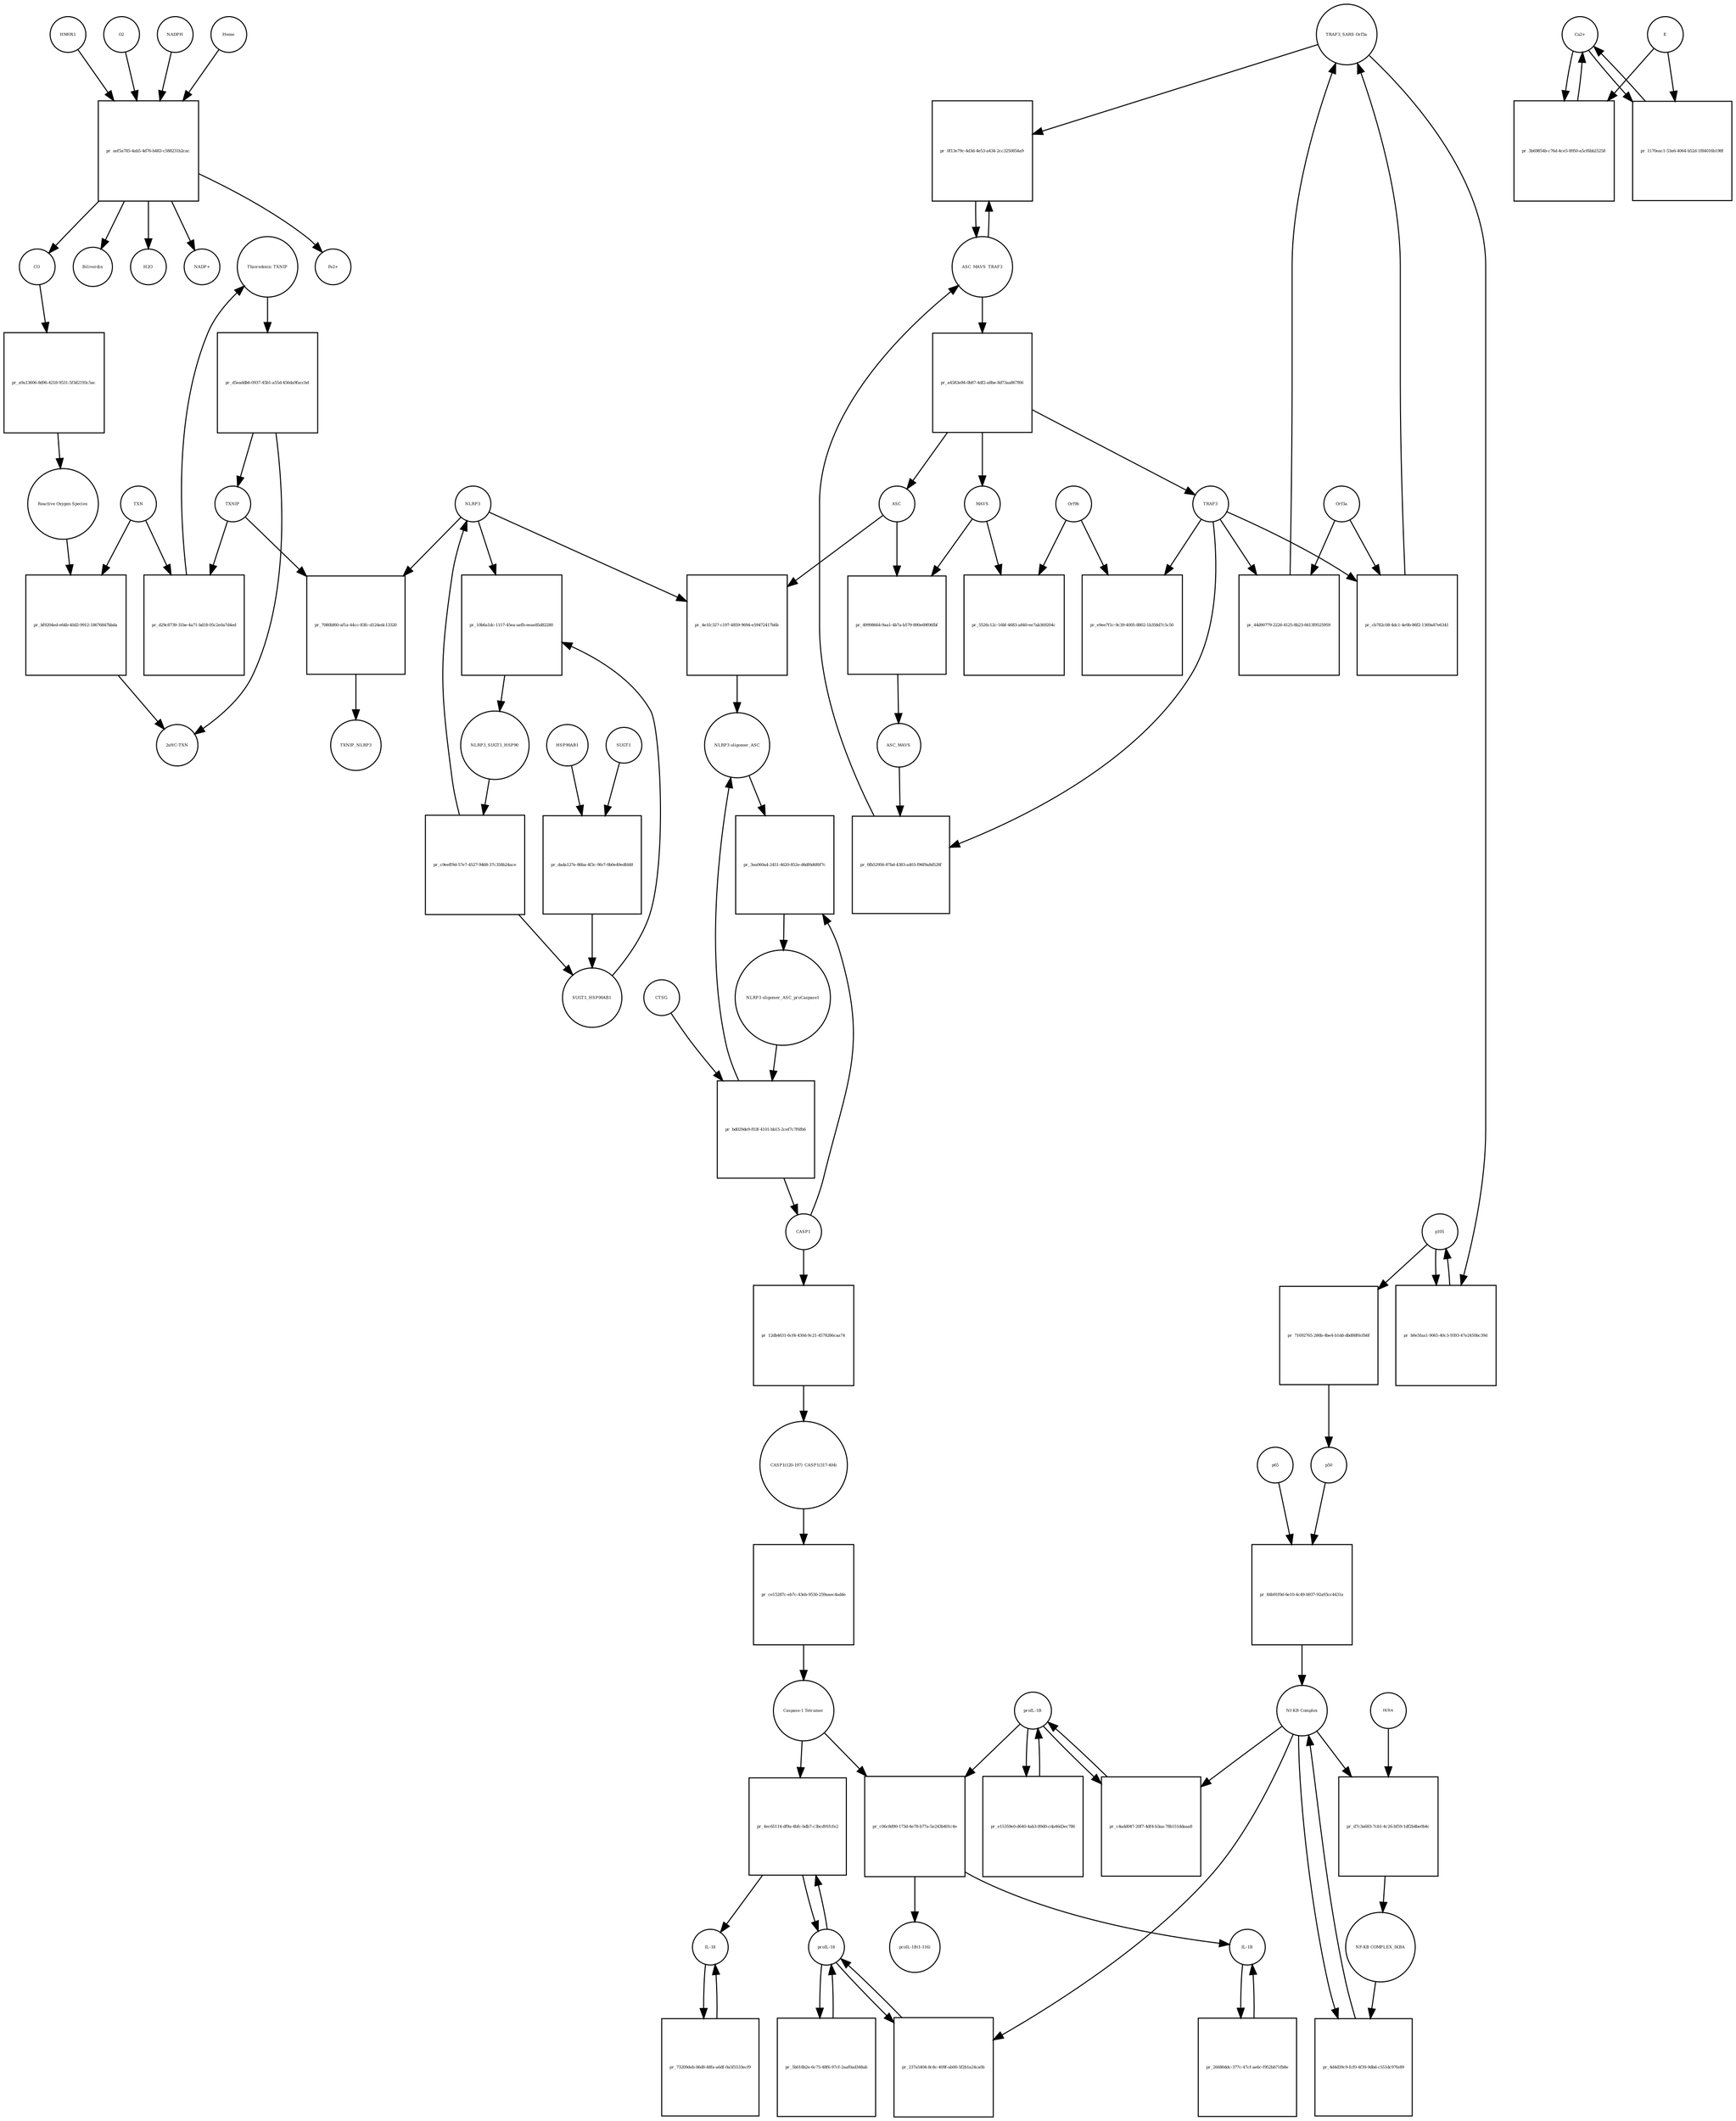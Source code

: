 strict digraph  {
Thioredoxin_TXNIP [annotation="urn_miriam_uniprot_P10599|urn_miriam_uniprot_Q9H3M7", bipartite=0, cls=complex, fontsize=4, label=Thioredoxin_TXNIP, shape=circle];
"pr_d5eaddb6-0937-45b1-a55d-456da9faccbd" [annotation="", bipartite=1, cls=process, fontsize=4, label="pr_d5eaddb6-0937-45b1-a55d-456da9faccbd", shape=square];
TXNIP [annotation=urn_miriam_uniprot_Q9H3M7, bipartite=0, cls=macromolecule, fontsize=4, label=TXNIP, shape=circle];
"2xHC-TXN" [annotation=urn_miriam_uniprot_P10599, bipartite=0, cls=macromolecule, fontsize=4, label="2xHC-TXN", shape=circle];
TXN [annotation=urn_miriam_uniprot_P10599, bipartite=0, cls=macromolecule, fontsize=4, label=TXN, shape=circle];
"pr_bf9204ed-e64b-40d2-9912-18676847bbda" [annotation="", bipartite=1, cls=process, fontsize=4, label="pr_bf9204ed-e64b-40d2-9912-18676847bbda", shape=square];
"Reactive Oxygen Species" [annotation="urn_miriam_obo.chebi_CHEBI%3A26523", bipartite=0, cls="simple chemical", fontsize=4, label="Reactive Oxygen Species", shape=circle];
"pr_d29c8739-31be-4a71-bd18-05c2e0a7d4ed" [annotation="", bipartite=1, cls=process, fontsize=4, label="pr_d29c8739-31be-4a71-bd18-05c2e0a7d4ed", shape=square];
HSP90AB1 [annotation=urn_miriam_uniprot_P08238, bipartite=0, cls=macromolecule, fontsize=4, label=HSP90AB1, shape=circle];
"pr_dada127e-86ba-4f3c-9fe7-0b0e49edfd48" [annotation="", bipartite=1, cls=process, fontsize=4, label="pr_dada127e-86ba-4f3c-9fe7-0b0e49edfd48", shape=square];
SUGT1 [annotation=urn_miriam_uniprot_Q9Y2Z0, bipartite=0, cls=macromolecule, fontsize=4, label=SUGT1, shape=circle];
SUGT1_HSP90AB1 [annotation="urn_miriam_uniprot_P08238|urn_miriam_uniprot_Q9Y2Z0", bipartite=0, cls=complex, fontsize=4, label=SUGT1_HSP90AB1, shape=circle];
NLRP3 [annotation=urn_miriam_uniprot_Q96P20, bipartite=0, cls=macromolecule, fontsize=4, label=NLRP3, shape=circle];
"pr_7080bf60-af1a-44cc-83fc-d124edc13320" [annotation="", bipartite=1, cls=process, fontsize=4, label="pr_7080bf60-af1a-44cc-83fc-d124edc13320", shape=square];
TXNIP_NLRP3 [annotation="urn_miriam_uniprot_Q9H3M7|urn_miriam_uniprot_Q96P20", bipartite=0, cls=complex, fontsize=4, label=TXNIP_NLRP3, shape=circle];
"NLRP3 oligomer_ASC_proCaspase1" [annotation="urn_miriam_uniprot_P29466|urn_miriam_uniprot_Q9ULZ3|urn_miriam_uniprot_Q96P20", bipartite=0, cls=complex, fontsize=4, label="NLRP3 oligomer_ASC_proCaspase1", shape=circle];
"pr_bd029de9-f03f-4101-bb15-2cef7c7f6fb6" [annotation="", bipartite=1, cls=process, fontsize=4, label="pr_bd029de9-f03f-4101-bb15-2cef7c7f6fb6", shape=square];
CASP1 [annotation=urn_miriam_uniprot_P29466, bipartite=0, cls=macromolecule, fontsize=4, label=CASP1, shape=circle];
CTSG [annotation=urn_miriam_uniprot_P08311, bipartite=0, cls=macromolecule, fontsize=4, label=CTSG, shape=circle];
"NLRP3 oligomer_ASC" [annotation="urn_miriam_uniprot_Q9ULZ3|urn_miriam_uniprot_Q96P20", bipartite=0, cls=complex, fontsize=4, label="NLRP3 oligomer_ASC", shape=circle];
"pr_12db4631-6cf4-430d-9c21-4578286caa74" [annotation="", bipartite=1, cls=process, fontsize=4, label="pr_12db4631-6cf4-430d-9c21-4578286caa74", shape=square];
"CASP1(120-197)_CASP1(317-404)" [annotation=urn_miriam_uniprot_P29466, bipartite=0, cls=complex, fontsize=4, label="CASP1(120-197)_CASP1(317-404)", shape=circle];
"pr_ce15287c-eb7c-43eb-9530-259aaec4ad4e" [annotation="", bipartite=1, cls=process, fontsize=4, label="pr_ce15287c-eb7c-43eb-9530-259aaec4ad4e", shape=square];
"Caspase-1 Tetramer" [annotation=urn_miriam_uniprot_P29466, bipartite=0, cls="complex multimer", fontsize=4, label="Caspase-1 Tetramer", shape=circle];
"proIL-1B" [annotation=urn_miriam_uniprot_P01584, bipartite=0, cls=macromolecule, fontsize=4, label="proIL-1B", shape=circle];
"pr_c06c8d90-173d-4e78-b77a-5e243b401c4e" [annotation="", bipartite=1, cls=process, fontsize=4, label="pr_c06c8d90-173d-4e78-b77a-5e243b401c4e", shape=square];
"IL-1B" [annotation=urn_miriam_uniprot_P01584, bipartite=0, cls=macromolecule, fontsize=4, label="IL-1B", shape=circle];
"proIL-1B(1-116)" [annotation=urn_miriam_uniprot_P01584, bipartite=0, cls=macromolecule, fontsize=4, label="proIL-1B(1-116)", shape=circle];
"pr_26680ddc-377c-47cf-ae6c-f952bb71fb8e" [annotation="", bipartite=1, cls="omitted process", fontsize=4, label="pr_26680ddc-377c-47cf-ae6c-f952bb71fb8e", shape=square];
"proIL-18" [annotation=urn_miriam_uniprot_Q14116, bipartite=0, cls=macromolecule, fontsize=4, label="proIL-18", shape=circle];
"pr_4ec65114-df9a-4bfc-bdb7-c3bcd91fcfe2" [annotation="", bipartite=1, cls=process, fontsize=4, label="pr_4ec65114-df9a-4bfc-bdb7-c3bcd91fcfe2", shape=square];
"IL-18" [annotation=urn_miriam_uniprot_Q14116, bipartite=0, cls=macromolecule, fontsize=4, label="IL-18", shape=circle];
"pr_73209deb-06d8-48fa-a6df-0a5f5533ecf9" [annotation="", bipartite=1, cls="omitted process", fontsize=4, label="pr_73209deb-06d8-48fa-a6df-0a5f5533ecf9", shape=square];
"pr_3ea060a4-2451-4620-852e-d6df6d6f6f7c" [annotation="", bipartite=1, cls=process, fontsize=4, label="pr_3ea060a4-2451-4620-852e-d6df6d6f6f7c", shape=square];
"pr_c4add047-20f7-4df4-b3aa-78b151ddaaa8" [annotation="", bipartite=1, cls=process, fontsize=4, label="pr_c4add047-20f7-4df4-b3aa-78b151ddaaa8", shape=square];
"Nf-KB Complex" [annotation="urn_miriam_uniprot_P19838|urn_miriam_uniprot_Q00653", bipartite=0, cls=complex, fontsize=4, label="Nf-KB Complex", shape=circle];
"pr_237a5404-8c8c-409f-ab00-5f2b1a24ca0b" [annotation="", bipartite=1, cls=process, fontsize=4, label="pr_237a5404-8c8c-409f-ab00-5f2b1a24ca0b", shape=square];
p50 [annotation=urn_miriam_uniprot_P19838, bipartite=0, cls=macromolecule, fontsize=4, label=p50, shape=circle];
"pr_84b91f0d-6e10-4c49-b937-92a93cc4431a" [annotation="", bipartite=1, cls=process, fontsize=4, label="pr_84b91f0d-6e10-4c49-b937-92a93cc4431a", shape=square];
p65 [annotation=urn_miriam_uniprot_Q00653, bipartite=0, cls=macromolecule, fontsize=4, label=p65, shape=circle];
Orf3a [annotation="urn_miriam_uniprot_P59632|urn_miriam_taxonomy_694009", bipartite=0, cls=macromolecule, fontsize=4, label=Orf3a, shape=circle];
"pr_cb782c08-4dc1-4e9b-86f2-1369a87e6341" [annotation="", bipartite=1, cls=process, fontsize=4, label="pr_cb782c08-4dc1-4e9b-86f2-1369a87e6341", shape=square];
TRAF3 [annotation=urn_miriam_uniprot_Q13114, bipartite=0, cls=macromolecule, fontsize=4, label=TRAF3, shape=circle];
"TRAF3_SARS Orf3a" [annotation="urn_miriam_uniprot_P59632|urn_miriam_uniprot_Q13114|urn_miriam_taxonomy_694009", bipartite=0, cls=complex, fontsize=4, label="TRAF3_SARS Orf3a", shape=circle];
p105 [annotation=urn_miriam_uniprot_P19838, bipartite=0, cls=macromolecule, fontsize=4, label=p105, shape=circle];
"pr_71692765-286b-4be4-b1dd-dbd88f6cfb6f" [annotation="", bipartite=1, cls="omitted process", fontsize=4, label="pr_71692765-286b-4be4-b1dd-dbd88f6cfb6f", shape=square];
ASC [annotation=urn_miriam_uniprot_Q9ULZ3, bipartite=0, cls=macromolecule, fontsize=4, label=ASC, shape=circle];
"pr_4e1fc327-c197-4859-9694-e59472417b6b" [annotation="", bipartite=1, cls=process, fontsize=4, label="pr_4e1fc327-c197-4859-9694-e59472417b6b", shape=square];
IKBA [annotation="", bipartite=0, cls=macromolecule, fontsize=4, label=IKBA, shape=circle];
"pr_d7c3a683-7cb1-4c26-bf59-1df2b4be0b4c" [annotation="", bipartite=1, cls=process, fontsize=4, label="pr_d7c3a683-7cb1-4c26-bf59-1df2b4be0b4c", shape=square];
"NF-KB COMPLEX_IKBA" [annotation=urn_miriam_uniprot_P19838, bipartite=0, cls=complex, fontsize=4, label="NF-KB COMPLEX_IKBA", shape=circle];
"pr_4d4d39c9-fcf0-4f39-9dbd-c551dc97fe89" [annotation="", bipartite=1, cls=process, fontsize=4, label="pr_4d4d39c9-fcf0-4f39-9dbd-c551dc97fe89", shape=square];
NLRP3_SUGT1_HSP90 [annotation="urn_miriam_uniprot_P08238|urn_miriam_uniprot_Q96P20|urn_miriam_uniprot_Q9Y2Z0", bipartite=0, cls=complex, fontsize=4, label=NLRP3_SUGT1_HSP90, shape=circle];
"pr_c9eeff9d-57e7-4527-9468-37c358b24ace" [annotation="", bipartite=1, cls="omitted process", fontsize=4, label="pr_c9eeff9d-57e7-4527-9468-37c358b24ace", shape=square];
"pr_49998664-9aa1-4b7a-b579-890e69f06fbf" [annotation="", bipartite=1, cls=process, fontsize=4, label="pr_49998664-9aa1-4b7a-b579-890e69f06fbf", shape=square];
ASC_MAVS [annotation=urn_miriam_uniprot_Q9ULZ3, bipartite=0, cls=complex, fontsize=4, label=ASC_MAVS, shape=circle];
MAVS [annotation=urn_miriam_uniprot_Q7Z434, bipartite=0, cls=macromolecule, fontsize=4, label=MAVS, shape=circle];
"pr_0fb52956-87bd-4383-a403-f96f9a8d528f" [annotation="", bipartite=1, cls=process, fontsize=4, label="pr_0fb52956-87bd-4383-a403-f96f9a8d528f", shape=square];
ASC_MAVS_TRAF3 [annotation="urn_miriam_pubmed_25847972|urn_miriam_uniprot_Q9ULZ3|urn_miriam_uniprot_Q13114", bipartite=0, cls=complex, fontsize=4, label=ASC_MAVS_TRAF3, shape=circle];
"pr_a4583e84-0b87-4df2-a8be-8d73aa867f66" [annotation="", bipartite=1, cls=process, fontsize=4, label="pr_a4583e84-0b87-4df2-a8be-8d73aa867f66", shape=square];
"pr_0f13e79c-4d3d-4e53-a434-2cc3250854a9" [annotation="", bipartite=1, cls="omitted process", fontsize=4, label="pr_0f13e79c-4d3d-4e53-a434-2cc3250854a9", shape=square];
"pr_10b6a1dc-1117-45ea-aefb-eeae85d82280" [annotation="", bipartite=1, cls=process, fontsize=4, label="pr_10b6a1dc-1117-45ea-aefb-eeae85d82280", shape=square];
"pr_e15359e0-d640-4ab3-89d0-cda46d3ec786" [annotation="", bipartite=1, cls=process, fontsize=4, label="pr_e15359e0-d640-4ab3-89d0-cda46d3ec786", shape=square];
"pr_5b018b2e-6c75-48f6-97cf-2aaf0ad348ab" [annotation="", bipartite=1, cls=process, fontsize=4, label="pr_5b018b2e-6c75-48f6-97cf-2aaf0ad348ab", shape=square];
"Ca2+" [annotation="urn_miriam_obo.chebi_CHEBI%3A29108", bipartite=0, cls="simple chemical", fontsize=4, label="Ca2+", shape=circle];
"pr_3b69854b-c76d-4ce5-8950-a5cf6bb25258" [annotation="", bipartite=1, cls=process, fontsize=4, label="pr_3b69854b-c76d-4ce5-8950-a5cf6bb25258", shape=square];
E [annotation="urn_miriam_uniprot_P59637|urn_miriam_taxonomy_694009", bipartite=0, cls=macromolecule, fontsize=4, label=E, shape=circle];
"pr_1170eac1-53a6-4064-b52d-1f84016b198f" [annotation="", bipartite=1, cls=process, fontsize=4, label="pr_1170eac1-53a6-4064-b52d-1f84016b198f", shape=square];
"pr_44d90779-2226-4125-8b23-6613f9525959" [annotation="", bipartite=1, cls=process, fontsize=4, label="pr_44d90779-2226-4125-8b23-6613f9525959", shape=square];
"pr_b0e5faa1-9065-40c3-9393-47e2450bc39d" [annotation="", bipartite=1, cls="omitted process", fontsize=4, label="pr_b0e5faa1-9065-40c3-9393-47e2450bc39d", shape=square];
Heme [annotation="urn_miriam_obo.chebi_CHEBI%3A30413", bipartite=0, cls="simple chemical", fontsize=4, label=Heme, shape=circle];
"pr_aef5a785-4ab5-4d76-b483-c588231b2cac" [annotation="", bipartite=1, cls=process, fontsize=4, label="pr_aef5a785-4ab5-4d76-b483-c588231b2cac", shape=square];
Biliverdin [annotation="urn_miriam_obo.chebi_CHEBI%3A17033", bipartite=0, cls="simple chemical", fontsize=4, label=Biliverdin, shape=circle];
HMOX1 [annotation=urn_miriam_uniprot_P09601, bipartite=0, cls=macromolecule, fontsize=4, label=HMOX1, shape=circle];
O2 [annotation="urn_miriam_obo.chebi_CHEBI%3A15379", bipartite=0, cls="simple chemical", fontsize=4, label=O2, shape=circle];
NADPH [annotation="urn_miriam_obo.chebi_CHEBI%3A16474", bipartite=0, cls="simple chemical", fontsize=4, label=NADPH, shape=circle];
H2O [annotation="urn_miriam_obo.chebi_CHEBI%3A15377", bipartite=0, cls="simple chemical", fontsize=4, label=H2O, shape=circle];
"NADP+" [annotation="urn_miriam_obo.chebi_CHEBI%3A18009", bipartite=0, cls="simple chemical", fontsize=4, label="NADP+", shape=circle];
CO [annotation="urn_miriam_obo.chebi_CHEBI%3A17245", bipartite=0, cls="simple chemical", fontsize=4, label=CO, shape=circle];
"Fe2+" [annotation="urn_miriam_obo.chebi_CHEBI%3A29033", bipartite=0, cls="simple chemical", fontsize=4, label="Fe2+", shape=circle];
"pr_a9a13606-8d96-4218-9531-5f3d2193c5ac" [annotation="", bipartite=1, cls=process, fontsize=4, label="pr_a9a13606-8d96-4218-9531-5f3d2193c5ac", shape=square];
"pr_5526c12c-16bf-4683-a840-ee7ab369204c" [annotation="", bipartite=1, cls=process, fontsize=4, label="pr_5526c12c-16bf-4683-a840-ee7ab369204c", shape=square];
Orf9b [annotation="urn_miriam_taxonomy_694009|urn_miriam_uniprot_P59636", bipartite=0, cls=macromolecule, fontsize=4, label=Orf9b, shape=circle];
"pr_e9ee7f1c-9c39-4005-8802-1b358d7c5c50" [annotation="", bipartite=1, cls=process, fontsize=4, label="pr_e9ee7f1c-9c39-4005-8802-1b358d7c5c50", shape=square];
Thioredoxin_TXNIP -> "pr_d5eaddb6-0937-45b1-a55d-456da9faccbd"  [annotation="", interaction_type=consumption];
"pr_d5eaddb6-0937-45b1-a55d-456da9faccbd" -> TXNIP  [annotation="", interaction_type=production];
"pr_d5eaddb6-0937-45b1-a55d-456da9faccbd" -> "2xHC-TXN"  [annotation="", interaction_type=production];
TXNIP -> "pr_d29c8739-31be-4a71-bd18-05c2e0a7d4ed"  [annotation="", interaction_type=consumption];
TXNIP -> "pr_7080bf60-af1a-44cc-83fc-d124edc13320"  [annotation="", interaction_type=consumption];
TXN -> "pr_bf9204ed-e64b-40d2-9912-18676847bbda"  [annotation="", interaction_type=consumption];
TXN -> "pr_d29c8739-31be-4a71-bd18-05c2e0a7d4ed"  [annotation="", interaction_type=consumption];
"pr_bf9204ed-e64b-40d2-9912-18676847bbda" -> "2xHC-TXN"  [annotation="", interaction_type=production];
"Reactive Oxygen Species" -> "pr_bf9204ed-e64b-40d2-9912-18676847bbda"  [annotation="", interaction_type="necessary stimulation"];
"pr_d29c8739-31be-4a71-bd18-05c2e0a7d4ed" -> Thioredoxin_TXNIP  [annotation="", interaction_type=production];
HSP90AB1 -> "pr_dada127e-86ba-4f3c-9fe7-0b0e49edfd48"  [annotation="", interaction_type=consumption];
"pr_dada127e-86ba-4f3c-9fe7-0b0e49edfd48" -> SUGT1_HSP90AB1  [annotation="", interaction_type=production];
SUGT1 -> "pr_dada127e-86ba-4f3c-9fe7-0b0e49edfd48"  [annotation="", interaction_type=consumption];
SUGT1_HSP90AB1 -> "pr_10b6a1dc-1117-45ea-aefb-eeae85d82280"  [annotation="", interaction_type=consumption];
NLRP3 -> "pr_7080bf60-af1a-44cc-83fc-d124edc13320"  [annotation="", interaction_type=consumption];
NLRP3 -> "pr_4e1fc327-c197-4859-9694-e59472417b6b"  [annotation="", interaction_type=consumption];
NLRP3 -> "pr_10b6a1dc-1117-45ea-aefb-eeae85d82280"  [annotation="", interaction_type=consumption];
"pr_7080bf60-af1a-44cc-83fc-d124edc13320" -> TXNIP_NLRP3  [annotation="", interaction_type=production];
"NLRP3 oligomer_ASC_proCaspase1" -> "pr_bd029de9-f03f-4101-bb15-2cef7c7f6fb6"  [annotation="", interaction_type=consumption];
"pr_bd029de9-f03f-4101-bb15-2cef7c7f6fb6" -> CASP1  [annotation="", interaction_type=production];
"pr_bd029de9-f03f-4101-bb15-2cef7c7f6fb6" -> "NLRP3 oligomer_ASC"  [annotation="", interaction_type=production];
CASP1 -> "pr_12db4631-6cf4-430d-9c21-4578286caa74"  [annotation="", interaction_type=consumption];
CASP1 -> "pr_3ea060a4-2451-4620-852e-d6df6d6f6f7c"  [annotation="", interaction_type=consumption];
CTSG -> "pr_bd029de9-f03f-4101-bb15-2cef7c7f6fb6"  [annotation="", interaction_type=catalysis];
"NLRP3 oligomer_ASC" -> "pr_3ea060a4-2451-4620-852e-d6df6d6f6f7c"  [annotation="", interaction_type=consumption];
"pr_12db4631-6cf4-430d-9c21-4578286caa74" -> "CASP1(120-197)_CASP1(317-404)"  [annotation="", interaction_type=production];
"CASP1(120-197)_CASP1(317-404)" -> "pr_ce15287c-eb7c-43eb-9530-259aaec4ad4e"  [annotation="", interaction_type=consumption];
"pr_ce15287c-eb7c-43eb-9530-259aaec4ad4e" -> "Caspase-1 Tetramer"  [annotation="", interaction_type=production];
"Caspase-1 Tetramer" -> "pr_c06c8d90-173d-4e78-b77a-5e243b401c4e"  [annotation="", interaction_type=catalysis];
"Caspase-1 Tetramer" -> "pr_4ec65114-df9a-4bfc-bdb7-c3bcd91fcfe2"  [annotation="", interaction_type=catalysis];
"proIL-1B" -> "pr_c06c8d90-173d-4e78-b77a-5e243b401c4e"  [annotation="", interaction_type=consumption];
"proIL-1B" -> "pr_c4add047-20f7-4df4-b3aa-78b151ddaaa8"  [annotation="", interaction_type=consumption];
"proIL-1B" -> "pr_e15359e0-d640-4ab3-89d0-cda46d3ec786"  [annotation="", interaction_type=consumption];
"pr_c06c8d90-173d-4e78-b77a-5e243b401c4e" -> "IL-1B"  [annotation="", interaction_type=production];
"pr_c06c8d90-173d-4e78-b77a-5e243b401c4e" -> "proIL-1B(1-116)"  [annotation="", interaction_type=production];
"IL-1B" -> "pr_26680ddc-377c-47cf-ae6c-f952bb71fb8e"  [annotation="", interaction_type=consumption];
"pr_26680ddc-377c-47cf-ae6c-f952bb71fb8e" -> "IL-1B"  [annotation="", interaction_type=production];
"proIL-18" -> "pr_4ec65114-df9a-4bfc-bdb7-c3bcd91fcfe2"  [annotation="", interaction_type=consumption];
"proIL-18" -> "pr_237a5404-8c8c-409f-ab00-5f2b1a24ca0b"  [annotation="", interaction_type=consumption];
"proIL-18" -> "pr_5b018b2e-6c75-48f6-97cf-2aaf0ad348ab"  [annotation="", interaction_type=consumption];
"pr_4ec65114-df9a-4bfc-bdb7-c3bcd91fcfe2" -> "IL-18"  [annotation="", interaction_type=production];
"pr_4ec65114-df9a-4bfc-bdb7-c3bcd91fcfe2" -> "proIL-18"  [annotation="", interaction_type=production];
"IL-18" -> "pr_73209deb-06d8-48fa-a6df-0a5f5533ecf9"  [annotation="", interaction_type=consumption];
"pr_73209deb-06d8-48fa-a6df-0a5f5533ecf9" -> "IL-18"  [annotation="", interaction_type=production];
"pr_3ea060a4-2451-4620-852e-d6df6d6f6f7c" -> "NLRP3 oligomer_ASC_proCaspase1"  [annotation="", interaction_type=production];
"pr_c4add047-20f7-4df4-b3aa-78b151ddaaa8" -> "proIL-1B"  [annotation="", interaction_type=production];
"Nf-KB Complex" -> "pr_c4add047-20f7-4df4-b3aa-78b151ddaaa8"  [annotation=urn_miriam_pubmed_31034780, interaction_type=catalysis];
"Nf-KB Complex" -> "pr_237a5404-8c8c-409f-ab00-5f2b1a24ca0b"  [annotation=urn_miriam_pubmed_31034780, interaction_type=catalysis];
"Nf-KB Complex" -> "pr_d7c3a683-7cb1-4c26-bf59-1df2b4be0b4c"  [annotation="", interaction_type=consumption];
"Nf-KB Complex" -> "pr_4d4d39c9-fcf0-4f39-9dbd-c551dc97fe89"  [annotation="", interaction_type=consumption];
"pr_237a5404-8c8c-409f-ab00-5f2b1a24ca0b" -> "proIL-18"  [annotation="", interaction_type=production];
p50 -> "pr_84b91f0d-6e10-4c49-b937-92a93cc4431a"  [annotation="", interaction_type=consumption];
"pr_84b91f0d-6e10-4c49-b937-92a93cc4431a" -> "Nf-KB Complex"  [annotation="", interaction_type=production];
p65 -> "pr_84b91f0d-6e10-4c49-b937-92a93cc4431a"  [annotation="", interaction_type=consumption];
Orf3a -> "pr_cb782c08-4dc1-4e9b-86f2-1369a87e6341"  [annotation="", interaction_type=consumption];
Orf3a -> "pr_44d90779-2226-4125-8b23-6613f9525959"  [annotation="", interaction_type=consumption];
"pr_cb782c08-4dc1-4e9b-86f2-1369a87e6341" -> "TRAF3_SARS Orf3a"  [annotation="", interaction_type=production];
TRAF3 -> "pr_cb782c08-4dc1-4e9b-86f2-1369a87e6341"  [annotation="", interaction_type=consumption];
TRAF3 -> "pr_0fb52956-87bd-4383-a403-f96f9a8d528f"  [annotation="", interaction_type=consumption];
TRAF3 -> "pr_44d90779-2226-4125-8b23-6613f9525959"  [annotation="", interaction_type=consumption];
TRAF3 -> "pr_e9ee7f1c-9c39-4005-8802-1b358d7c5c50"  [annotation="", interaction_type=consumption];
"TRAF3_SARS Orf3a" -> "pr_0f13e79c-4d3d-4e53-a434-2cc3250854a9"  [annotation="urn_miriam_pubmed_25847972|urn_miriam_pubmed_31034780|urn_miriam_taxonomy_9606", interaction_type=catalysis];
"TRAF3_SARS Orf3a" -> "pr_b0e5faa1-9065-40c3-9393-47e2450bc39d"  [annotation="urn_miriam_pubmed_31034780|urn_miriam_taxonomy_9606", interaction_type=catalysis];
p105 -> "pr_71692765-286b-4be4-b1dd-dbd88f6cfb6f"  [annotation="", interaction_type=consumption];
p105 -> "pr_b0e5faa1-9065-40c3-9393-47e2450bc39d"  [annotation="", interaction_type=consumption];
"pr_71692765-286b-4be4-b1dd-dbd88f6cfb6f" -> p50  [annotation="", interaction_type=production];
ASC -> "pr_4e1fc327-c197-4859-9694-e59472417b6b"  [annotation="", interaction_type=consumption];
ASC -> "pr_49998664-9aa1-4b7a-b579-890e69f06fbf"  [annotation="", interaction_type=consumption];
"pr_4e1fc327-c197-4859-9694-e59472417b6b" -> "NLRP3 oligomer_ASC"  [annotation="", interaction_type=production];
IKBA -> "pr_d7c3a683-7cb1-4c26-bf59-1df2b4be0b4c"  [annotation="", interaction_type=consumption];
"pr_d7c3a683-7cb1-4c26-bf59-1df2b4be0b4c" -> "NF-KB COMPLEX_IKBA"  [annotation="", interaction_type=production];
"NF-KB COMPLEX_IKBA" -> "pr_4d4d39c9-fcf0-4f39-9dbd-c551dc97fe89"  [annotation="", interaction_type=inhibition];
"pr_4d4d39c9-fcf0-4f39-9dbd-c551dc97fe89" -> "Nf-KB Complex"  [annotation="", interaction_type=production];
NLRP3_SUGT1_HSP90 -> "pr_c9eeff9d-57e7-4527-9468-37c358b24ace"  [annotation="", interaction_type=consumption];
"pr_c9eeff9d-57e7-4527-9468-37c358b24ace" -> NLRP3  [annotation="", interaction_type=production];
"pr_c9eeff9d-57e7-4527-9468-37c358b24ace" -> SUGT1_HSP90AB1  [annotation="", interaction_type=production];
"pr_49998664-9aa1-4b7a-b579-890e69f06fbf" -> ASC_MAVS  [annotation="", interaction_type=production];
ASC_MAVS -> "pr_0fb52956-87bd-4383-a403-f96f9a8d528f"  [annotation="", interaction_type=consumption];
MAVS -> "pr_49998664-9aa1-4b7a-b579-890e69f06fbf"  [annotation="", interaction_type=consumption];
MAVS -> "pr_5526c12c-16bf-4683-a840-ee7ab369204c"  [annotation="", interaction_type=consumption];
"pr_0fb52956-87bd-4383-a403-f96f9a8d528f" -> ASC_MAVS_TRAF3  [annotation="", interaction_type=production];
ASC_MAVS_TRAF3 -> "pr_a4583e84-0b87-4df2-a8be-8d73aa867f66"  [annotation="", interaction_type=consumption];
ASC_MAVS_TRAF3 -> "pr_0f13e79c-4d3d-4e53-a434-2cc3250854a9"  [annotation="", interaction_type=consumption];
"pr_a4583e84-0b87-4df2-a8be-8d73aa867f66" -> ASC  [annotation="", interaction_type=production];
"pr_a4583e84-0b87-4df2-a8be-8d73aa867f66" -> TRAF3  [annotation="", interaction_type=production];
"pr_a4583e84-0b87-4df2-a8be-8d73aa867f66" -> MAVS  [annotation="", interaction_type=production];
"pr_0f13e79c-4d3d-4e53-a434-2cc3250854a9" -> ASC_MAVS_TRAF3  [annotation="", interaction_type=production];
"pr_10b6a1dc-1117-45ea-aefb-eeae85d82280" -> NLRP3_SUGT1_HSP90  [annotation="", interaction_type=production];
"pr_e15359e0-d640-4ab3-89d0-cda46d3ec786" -> "proIL-1B"  [annotation="", interaction_type=production];
"pr_5b018b2e-6c75-48f6-97cf-2aaf0ad348ab" -> "proIL-18"  [annotation="", interaction_type=production];
"Ca2+" -> "pr_3b69854b-c76d-4ce5-8950-a5cf6bb25258"  [annotation="", interaction_type=consumption];
"Ca2+" -> "pr_1170eac1-53a6-4064-b52d-1f84016b198f"  [annotation="", interaction_type=consumption];
"pr_3b69854b-c76d-4ce5-8950-a5cf6bb25258" -> "Ca2+"  [annotation="", interaction_type=production];
E -> "pr_3b69854b-c76d-4ce5-8950-a5cf6bb25258"  [annotation="urn_miriam_pubmed_26331680|urn_miriam_doi_10.1016%2Fj.bbrc.2020.05.206|urn_miriam_taxonomy_392815", interaction_type=catalysis];
E -> "pr_1170eac1-53a6-4064-b52d-1f84016b198f"  [annotation="urn_miriam_pubmed_26331680|urn_miriam_doi_10.1016%2Fj.bbrc.2020.05.206|urn_miriam_taxonomy_392815", interaction_type=catalysis];
"pr_1170eac1-53a6-4064-b52d-1f84016b198f" -> "Ca2+"  [annotation="", interaction_type=production];
"pr_44d90779-2226-4125-8b23-6613f9525959" -> "TRAF3_SARS Orf3a"  [annotation="", interaction_type=production];
"pr_b0e5faa1-9065-40c3-9393-47e2450bc39d" -> p105  [annotation="", interaction_type=production];
Heme -> "pr_aef5a785-4ab5-4d76-b483-c588231b2cac"  [annotation="", interaction_type=consumption];
"pr_aef5a785-4ab5-4d76-b483-c588231b2cac" -> Biliverdin  [annotation="", interaction_type=production];
"pr_aef5a785-4ab5-4d76-b483-c588231b2cac" -> H2O  [annotation="", interaction_type=production];
"pr_aef5a785-4ab5-4d76-b483-c588231b2cac" -> "NADP+"  [annotation="", interaction_type=production];
"pr_aef5a785-4ab5-4d76-b483-c588231b2cac" -> CO  [annotation="", interaction_type=production];
"pr_aef5a785-4ab5-4d76-b483-c588231b2cac" -> "Fe2+"  [annotation="", interaction_type=production];
HMOX1 -> "pr_aef5a785-4ab5-4d76-b483-c588231b2cac"  [annotation="", interaction_type=catalysis];
O2 -> "pr_aef5a785-4ab5-4d76-b483-c588231b2cac"  [annotation="", interaction_type=consumption];
NADPH -> "pr_aef5a785-4ab5-4d76-b483-c588231b2cac"  [annotation="", interaction_type=consumption];
CO -> "pr_a9a13606-8d96-4218-9531-5f3d2193c5ac"  [annotation="urn_miriam_pubmed_28356568|urn_miriam_pubmed_25770182", interaction_type=inhibition];
"pr_a9a13606-8d96-4218-9531-5f3d2193c5ac" -> "Reactive Oxygen Species"  [annotation="", interaction_type=production];
Orf9b -> "pr_5526c12c-16bf-4683-a840-ee7ab369204c"  [annotation="urn_miriam_doi_10.4049%2Fjimmunol.1303196", interaction_type=catalysis];
Orf9b -> "pr_e9ee7f1c-9c39-4005-8802-1b358d7c5c50"  [annotation="urn_miriam_doi_10.4049%2Fjimmunol.1303196", interaction_type=catalysis];
}
